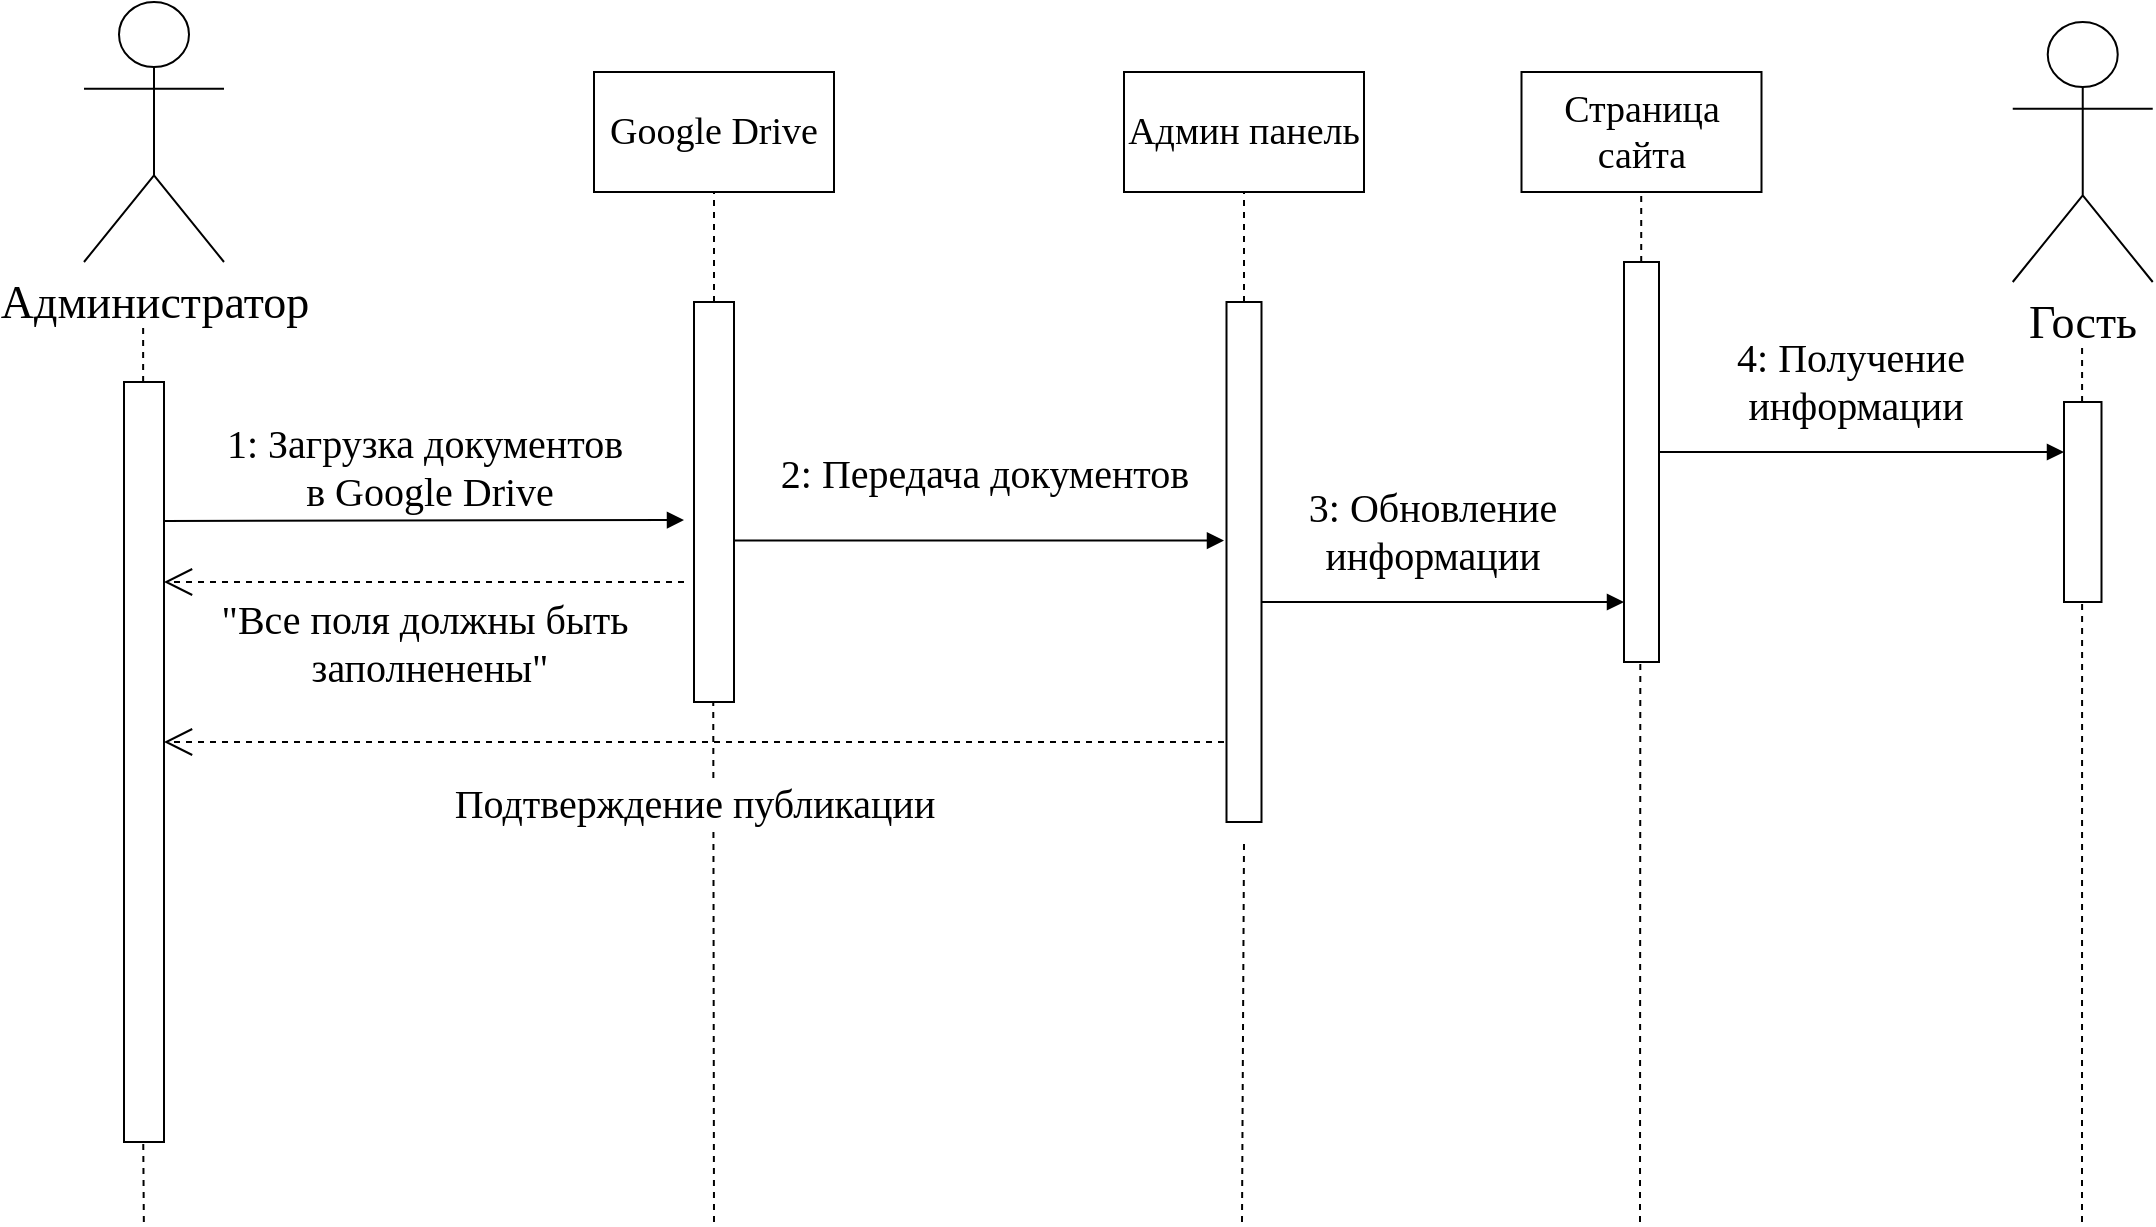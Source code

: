 <mxfile version="24.6.4" type="device">
  <diagram name="Страница — 1" id="QfHnY0Xzxlwoh4gvzS0H">
    <mxGraphModel dx="1500" dy="899" grid="1" gridSize="10" guides="1" tooltips="1" connect="1" arrows="1" fold="1" page="1" pageScale="1" pageWidth="3300" pageHeight="2339" math="0" shadow="0">
      <root>
        <mxCell id="0" />
        <mxCell id="1" parent="0" />
        <mxCell id="AkkTztcuMRMaACmU3cwN-1" value="&lt;font style=&quot;font-size: 19px;&quot; face=&quot;Times New Roman&quot;&gt;Google Drive&lt;/font&gt;" style="rounded=0;whiteSpace=wrap;html=1;" parent="1" vertex="1">
          <mxGeometry x="475" y="135" width="120" height="60" as="geometry" />
        </mxCell>
        <mxCell id="AkkTztcuMRMaACmU3cwN-2" value="" style="html=1;points=[[0,0,0,0,5],[0,1,0,0,-5],[1,0,0,0,5],[1,1,0,0,-5]];perimeter=orthogonalPerimeter;outlineConnect=0;targetShapes=umlLifeline;portConstraint=eastwest;newEdgeStyle={&quot;curved&quot;:0,&quot;rounded&quot;:0};" parent="1" vertex="1">
          <mxGeometry x="525" y="250" width="20" height="200" as="geometry" />
        </mxCell>
        <mxCell id="AkkTztcuMRMaACmU3cwN-3" value="" style="endArrow=none;dashed=1;html=1;rounded=0;entryX=0.5;entryY=1;entryDx=0;entryDy=0;" parent="1" target="AkkTztcuMRMaACmU3cwN-1" edge="1">
          <mxGeometry width="50" height="50" relative="1" as="geometry">
            <mxPoint x="535" y="250" as="sourcePoint" />
            <mxPoint x="534.5" y="260" as="targetPoint" />
          </mxGeometry>
        </mxCell>
        <mxCell id="AkkTztcuMRMaACmU3cwN-4" value="" style="endArrow=none;dashed=1;html=1;rounded=0;" parent="1" edge="1">
          <mxGeometry width="50" height="50" relative="1" as="geometry">
            <mxPoint x="535" y="710" as="sourcePoint" />
            <mxPoint x="534.63" y="450" as="targetPoint" />
          </mxGeometry>
        </mxCell>
        <mxCell id="AkkTztcuMRMaACmU3cwN-5" value="" style="endArrow=none;dashed=1;html=1;rounded=0;" parent="1" source="AkkTztcuMRMaACmU3cwN-24" edge="1">
          <mxGeometry width="50" height="50" relative="1" as="geometry">
            <mxPoint x="799.71" y="190" as="sourcePoint" />
            <mxPoint x="799.71" y="160" as="targetPoint" />
          </mxGeometry>
        </mxCell>
        <mxCell id="AkkTztcuMRMaACmU3cwN-6" value="" style="html=1;points=[[0,0,0,0,5],[0,1,0,0,-5],[1,0,0,0,5],[1,1,0,0,-5]];perimeter=orthogonalPerimeter;outlineConnect=0;targetShapes=umlLifeline;portConstraint=eastwest;newEdgeStyle={&quot;curved&quot;:0,&quot;rounded&quot;:0};" parent="1" vertex="1">
          <mxGeometry x="791.25" y="250" width="17.5" height="260" as="geometry" />
        </mxCell>
        <mxCell id="AkkTztcuMRMaACmU3cwN-7" value="&lt;font face=&quot;Times New Roman&quot; style=&quot;font-size: 20px;&quot;&gt;2: Передача документов&lt;/font&gt;" style="html=1;verticalAlign=bottom;endArrow=block;curved=0;rounded=0;" parent="1" edge="1">
          <mxGeometry x="0.02" y="19" width="80" relative="1" as="geometry">
            <mxPoint x="545" y="369.29" as="sourcePoint" />
            <mxPoint x="790" y="369.29" as="targetPoint" />
            <mxPoint as="offset" />
          </mxGeometry>
        </mxCell>
        <mxCell id="AkkTztcuMRMaACmU3cwN-8" value="&lt;font style=&quot;font-size: 23px;&quot; face=&quot;Times New Roman&quot;&gt;Администратор&lt;/font&gt;" style="shape=umlActor;verticalLabelPosition=bottom;verticalAlign=top;html=1;outlineConnect=0;" parent="1" vertex="1">
          <mxGeometry x="220" y="100" width="70" height="130" as="geometry" />
        </mxCell>
        <mxCell id="AkkTztcuMRMaACmU3cwN-9" value="&lt;font face=&quot;Times New Roman&quot;&gt;&lt;span style=&quot;font-size: 19px;&quot;&gt;Страница сайта&lt;/span&gt;&lt;/font&gt;" style="rounded=0;whiteSpace=wrap;html=1;" parent="1" vertex="1">
          <mxGeometry x="938.75" y="135" width="120" height="60" as="geometry" />
        </mxCell>
        <mxCell id="AkkTztcuMRMaACmU3cwN-11" value="" style="html=1;points=[[0,0,0,0,5],[0,1,0,0,-5],[1,0,0,0,5],[1,1,0,0,-5]];perimeter=orthogonalPerimeter;outlineConnect=0;targetShapes=umlLifeline;portConstraint=eastwest;newEdgeStyle={&quot;curved&quot;:0,&quot;rounded&quot;:0};" parent="1" vertex="1">
          <mxGeometry x="990" y="230" width="17.5" height="200" as="geometry" />
        </mxCell>
        <mxCell id="AkkTztcuMRMaACmU3cwN-12" value="&lt;font face=&quot;Times New Roman&quot; style=&quot;font-size: 20px;&quot;&gt;3: Обновление&lt;br&gt;информации&lt;/font&gt;" style="html=1;verticalAlign=bottom;endArrow=block;curved=0;rounded=0;" parent="1" edge="1">
          <mxGeometry x="-0.059" y="9" width="80" relative="1" as="geometry">
            <mxPoint x="808.75" y="400" as="sourcePoint" />
            <mxPoint x="990" y="400" as="targetPoint" />
            <mxPoint as="offset" />
          </mxGeometry>
        </mxCell>
        <mxCell id="AkkTztcuMRMaACmU3cwN-13" value="" style="html=1;points=[[0,0,0,0,5],[0,1,0,0,-5],[1,0,0,0,5],[1,1,0,0,-5]];perimeter=orthogonalPerimeter;outlineConnect=0;targetShapes=umlLifeline;portConstraint=eastwest;newEdgeStyle={&quot;curved&quot;:0,&quot;rounded&quot;:0};" parent="1" vertex="1">
          <mxGeometry x="1210" y="300" width="18.75" height="100" as="geometry" />
        </mxCell>
        <mxCell id="AkkTztcuMRMaACmU3cwN-15" value="" style="endArrow=none;dashed=1;html=1;rounded=0;" parent="1" edge="1">
          <mxGeometry width="50" height="50" relative="1" as="geometry">
            <mxPoint x="1219" y="710" as="sourcePoint" />
            <mxPoint x="1219.05" y="400" as="targetPoint" />
          </mxGeometry>
        </mxCell>
        <mxCell id="AkkTztcuMRMaACmU3cwN-16" value="" style="endArrow=none;dashed=1;html=1;rounded=0;" parent="1" edge="1">
          <mxGeometry width="50" height="50" relative="1" as="geometry">
            <mxPoint x="799" y="710" as="sourcePoint" />
            <mxPoint x="800" y="520" as="targetPoint" />
          </mxGeometry>
        </mxCell>
        <mxCell id="AkkTztcuMRMaACmU3cwN-17" value="" style="endArrow=none;dashed=1;html=1;rounded=0;" parent="1" edge="1">
          <mxGeometry width="50" height="50" relative="1" as="geometry">
            <mxPoint x="998" y="710" as="sourcePoint" />
            <mxPoint x="998.16" y="430" as="targetPoint" />
          </mxGeometry>
        </mxCell>
        <mxCell id="AkkTztcuMRMaACmU3cwN-18" value="" style="html=1;points=[[0,0,0,0,5],[0,1,0,0,-5],[1,0,0,0,5],[1,1,0,0,-5]];perimeter=orthogonalPerimeter;outlineConnect=0;targetShapes=umlLifeline;portConstraint=eastwest;newEdgeStyle={&quot;curved&quot;:0,&quot;rounded&quot;:0};" parent="1" vertex="1">
          <mxGeometry x="240" y="290" width="20" height="380" as="geometry" />
        </mxCell>
        <mxCell id="AkkTztcuMRMaACmU3cwN-19" value="" style="endArrow=none;dashed=1;html=1;rounded=0;" parent="1" edge="1">
          <mxGeometry width="50" height="50" relative="1" as="geometry">
            <mxPoint x="249.57" y="290" as="sourcePoint" />
            <mxPoint x="249.57" y="260" as="targetPoint" />
          </mxGeometry>
        </mxCell>
        <mxCell id="AkkTztcuMRMaACmU3cwN-20" value="" style="endArrow=none;dashed=1;html=1;rounded=0;" parent="1" edge="1">
          <mxGeometry width="50" height="50" relative="1" as="geometry">
            <mxPoint x="249.92" y="710" as="sourcePoint" />
            <mxPoint x="249.63" y="670" as="targetPoint" />
          </mxGeometry>
        </mxCell>
        <mxCell id="AkkTztcuMRMaACmU3cwN-21" value="&lt;font face=&quot;Times New Roman&quot; style=&quot;font-size: 20px;&quot;&gt;1: Загрузка документов&lt;br&gt;&amp;nbsp;в Google Drive&lt;/font&gt;" style="html=1;verticalAlign=bottom;endArrow=block;curved=0;rounded=0;" parent="1" edge="1">
          <mxGeometry width="80" relative="1" as="geometry">
            <mxPoint x="260" y="359.47" as="sourcePoint" />
            <mxPoint x="520" y="359" as="targetPoint" />
            <mxPoint as="offset" />
          </mxGeometry>
        </mxCell>
        <mxCell id="AkkTztcuMRMaACmU3cwN-22" value="&lt;font face=&quot;Times New Roman&quot; style=&quot;font-size: 20px;&quot;&gt;&quot;Все поля должны быть&lt;br&gt;&amp;nbsp;заполненены&quot;&lt;/font&gt;" style="endArrow=open;endSize=12;dashed=1;html=1;rounded=0;" parent="1" edge="1">
          <mxGeometry y="30" width="160" relative="1" as="geometry">
            <mxPoint x="520" y="390" as="sourcePoint" />
            <mxPoint x="260" y="390" as="targetPoint" />
            <mxPoint as="offset" />
          </mxGeometry>
        </mxCell>
        <mxCell id="AkkTztcuMRMaACmU3cwN-23" value="" style="endArrow=none;dashed=1;html=1;rounded=0;" parent="1" source="AkkTztcuMRMaACmU3cwN-6" target="AkkTztcuMRMaACmU3cwN-24" edge="1">
          <mxGeometry width="50" height="50" relative="1" as="geometry">
            <mxPoint x="800" y="250" as="sourcePoint" />
            <mxPoint x="799.71" y="160" as="targetPoint" />
          </mxGeometry>
        </mxCell>
        <mxCell id="AkkTztcuMRMaACmU3cwN-24" value="&lt;font style=&quot;font-size: 19px;&quot; face=&quot;Times New Roman&quot;&gt;Админ панель&lt;/font&gt;" style="rounded=0;whiteSpace=wrap;html=1;" parent="1" vertex="1">
          <mxGeometry x="740" y="135" width="120" height="60" as="geometry" />
        </mxCell>
        <mxCell id="AkkTztcuMRMaACmU3cwN-26" value="&lt;font face=&quot;Times New Roman&quot; style=&quot;font-size: 20px;&quot;&gt;4: Получение&lt;br&gt;&amp;nbsp;информации&lt;/font&gt;" style="html=1;verticalAlign=bottom;endArrow=block;curved=0;rounded=0;entryX=0;entryY=0.25;entryDx=0;entryDy=0;entryPerimeter=0;" parent="1" source="AkkTztcuMRMaACmU3cwN-11" target="AkkTztcuMRMaACmU3cwN-13" edge="1">
          <mxGeometry x="-0.059" y="9" width="80" relative="1" as="geometry">
            <mxPoint x="1007.5" y="390" as="sourcePoint" />
            <mxPoint x="1160" y="390" as="targetPoint" />
            <mxPoint as="offset" />
          </mxGeometry>
        </mxCell>
        <mxCell id="AkkTztcuMRMaACmU3cwN-27" value="" style="endArrow=none;dashed=1;html=1;rounded=0;" parent="1" source="AkkTztcuMRMaACmU3cwN-11" edge="1">
          <mxGeometry width="50" height="50" relative="1" as="geometry">
            <mxPoint x="998.61" y="225" as="sourcePoint" />
            <mxPoint x="998.61" y="195" as="targetPoint" />
          </mxGeometry>
        </mxCell>
        <mxCell id="AkkTztcuMRMaACmU3cwN-30" value="&lt;font face=&quot;Times New Roman&quot;&gt;&lt;span style=&quot;font-size: 23px;&quot;&gt;Гость&lt;/span&gt;&lt;/font&gt;" style="shape=umlActor;verticalLabelPosition=bottom;verticalAlign=top;html=1;outlineConnect=0;" parent="1" vertex="1">
          <mxGeometry x="1184.37" y="110" width="70" height="130" as="geometry" />
        </mxCell>
        <mxCell id="AkkTztcuMRMaACmU3cwN-31" value="&lt;font face=&quot;Times New Roman&quot;&gt;&lt;span style=&quot;font-size: 20px;&quot;&gt;Подтверждение публикации&lt;/span&gt;&lt;/font&gt;" style="endArrow=open;endSize=12;dashed=1;html=1;rounded=0;" parent="1" target="AkkTztcuMRMaACmU3cwN-18" edge="1">
          <mxGeometry y="30" width="160" relative="1" as="geometry">
            <mxPoint x="790" y="470" as="sourcePoint" />
            <mxPoint x="545" y="470" as="targetPoint" />
            <mxPoint as="offset" />
          </mxGeometry>
        </mxCell>
        <mxCell id="AkkTztcuMRMaACmU3cwN-33" value="" style="endArrow=none;dashed=1;html=1;rounded=0;" parent="1" edge="1">
          <mxGeometry width="50" height="50" relative="1" as="geometry">
            <mxPoint x="1219.04" y="300" as="sourcePoint" />
            <mxPoint x="1219.04" y="270" as="targetPoint" />
          </mxGeometry>
        </mxCell>
      </root>
    </mxGraphModel>
  </diagram>
</mxfile>

